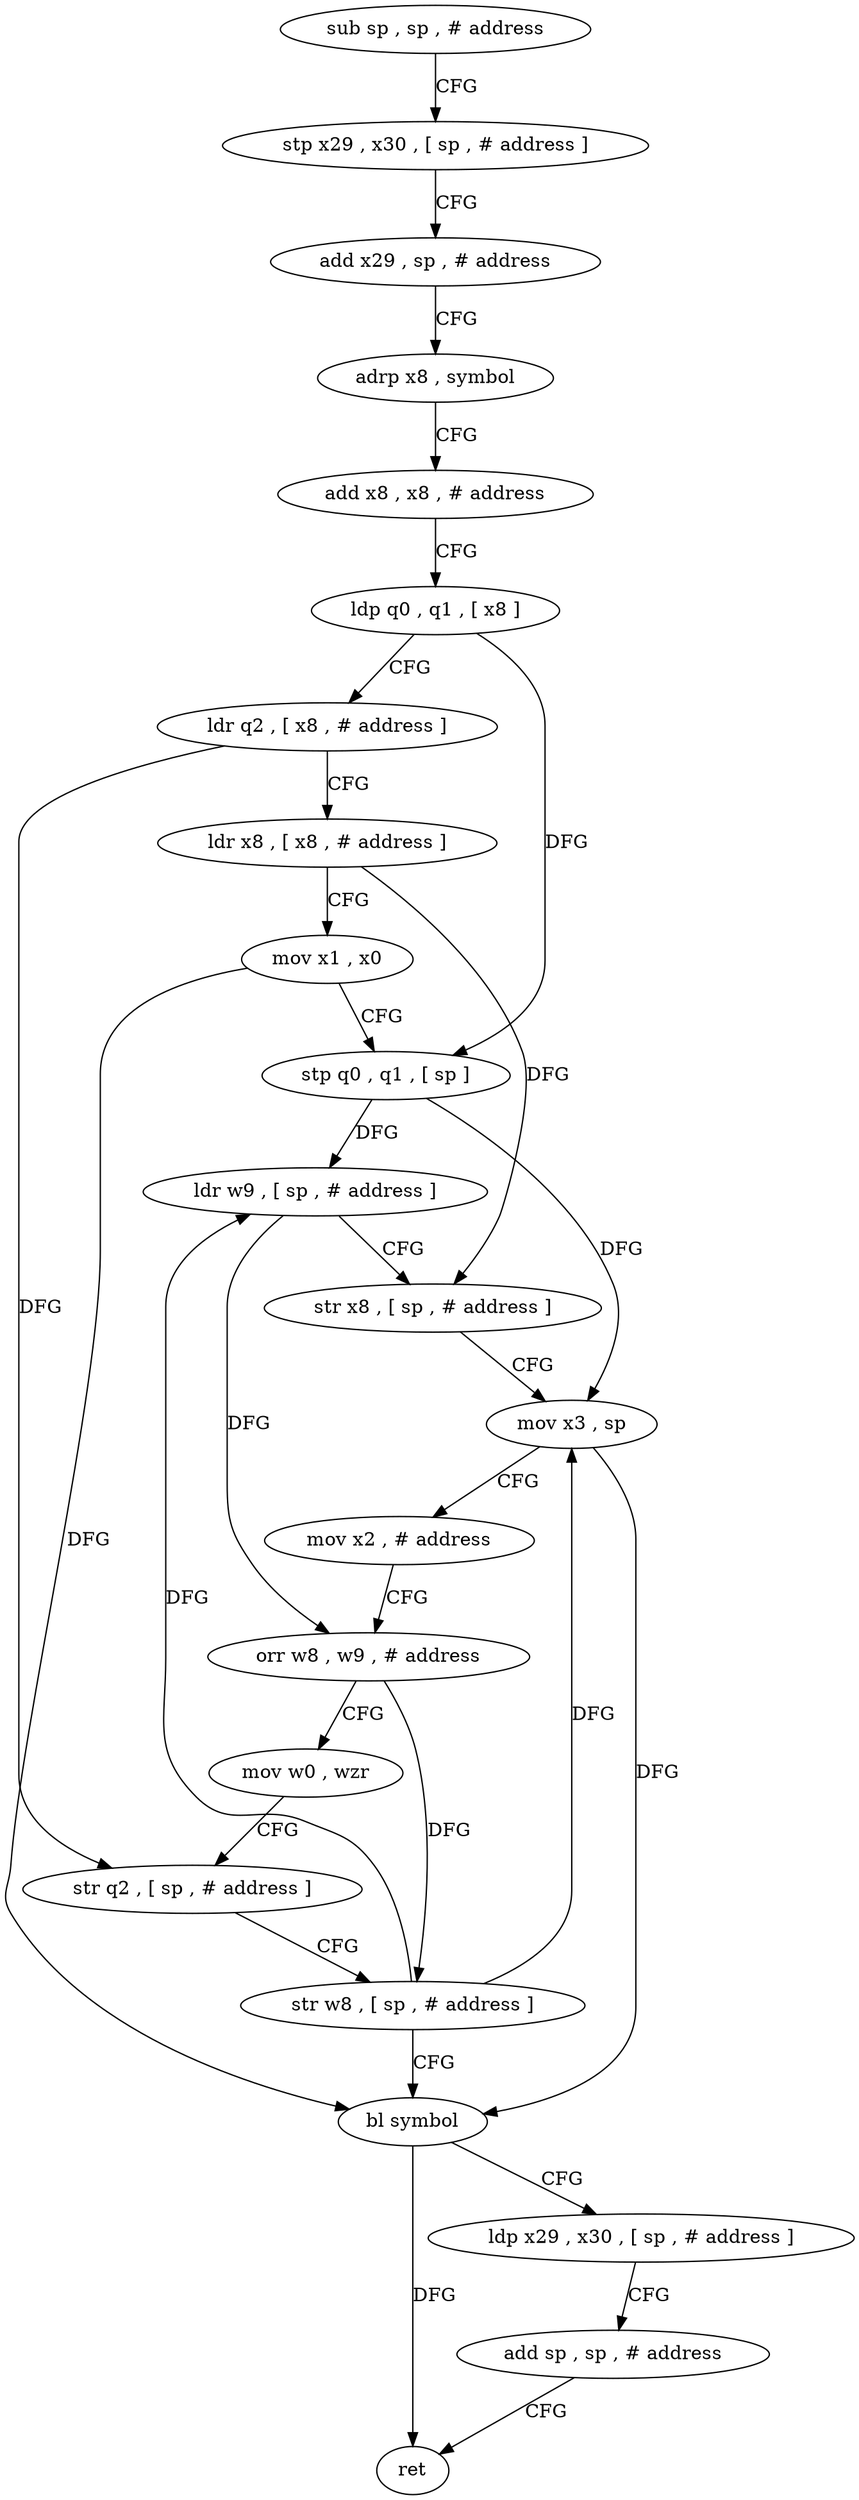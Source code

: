 digraph "func" {
"4212164" [label = "sub sp , sp , # address" ]
"4212168" [label = "stp x29 , x30 , [ sp , # address ]" ]
"4212172" [label = "add x29 , sp , # address" ]
"4212176" [label = "adrp x8 , symbol" ]
"4212180" [label = "add x8 , x8 , # address" ]
"4212184" [label = "ldp q0 , q1 , [ x8 ]" ]
"4212188" [label = "ldr q2 , [ x8 , # address ]" ]
"4212192" [label = "ldr x8 , [ x8 , # address ]" ]
"4212196" [label = "mov x1 , x0" ]
"4212200" [label = "stp q0 , q1 , [ sp ]" ]
"4212204" [label = "ldr w9 , [ sp , # address ]" ]
"4212208" [label = "str x8 , [ sp , # address ]" ]
"4212212" [label = "mov x3 , sp" ]
"4212216" [label = "mov x2 , # address" ]
"4212220" [label = "orr w8 , w9 , # address" ]
"4212224" [label = "mov w0 , wzr" ]
"4212228" [label = "str q2 , [ sp , # address ]" ]
"4212232" [label = "str w8 , [ sp , # address ]" ]
"4212236" [label = "bl symbol" ]
"4212240" [label = "ldp x29 , x30 , [ sp , # address ]" ]
"4212244" [label = "add sp , sp , # address" ]
"4212248" [label = "ret" ]
"4212164" -> "4212168" [ label = "CFG" ]
"4212168" -> "4212172" [ label = "CFG" ]
"4212172" -> "4212176" [ label = "CFG" ]
"4212176" -> "4212180" [ label = "CFG" ]
"4212180" -> "4212184" [ label = "CFG" ]
"4212184" -> "4212188" [ label = "CFG" ]
"4212184" -> "4212200" [ label = "DFG" ]
"4212188" -> "4212192" [ label = "CFG" ]
"4212188" -> "4212228" [ label = "DFG" ]
"4212192" -> "4212196" [ label = "CFG" ]
"4212192" -> "4212208" [ label = "DFG" ]
"4212196" -> "4212200" [ label = "CFG" ]
"4212196" -> "4212236" [ label = "DFG" ]
"4212200" -> "4212204" [ label = "DFG" ]
"4212200" -> "4212212" [ label = "DFG" ]
"4212204" -> "4212208" [ label = "CFG" ]
"4212204" -> "4212220" [ label = "DFG" ]
"4212208" -> "4212212" [ label = "CFG" ]
"4212212" -> "4212216" [ label = "CFG" ]
"4212212" -> "4212236" [ label = "DFG" ]
"4212216" -> "4212220" [ label = "CFG" ]
"4212220" -> "4212224" [ label = "CFG" ]
"4212220" -> "4212232" [ label = "DFG" ]
"4212224" -> "4212228" [ label = "CFG" ]
"4212228" -> "4212232" [ label = "CFG" ]
"4212232" -> "4212236" [ label = "CFG" ]
"4212232" -> "4212204" [ label = "DFG" ]
"4212232" -> "4212212" [ label = "DFG" ]
"4212236" -> "4212240" [ label = "CFG" ]
"4212236" -> "4212248" [ label = "DFG" ]
"4212240" -> "4212244" [ label = "CFG" ]
"4212244" -> "4212248" [ label = "CFG" ]
}

